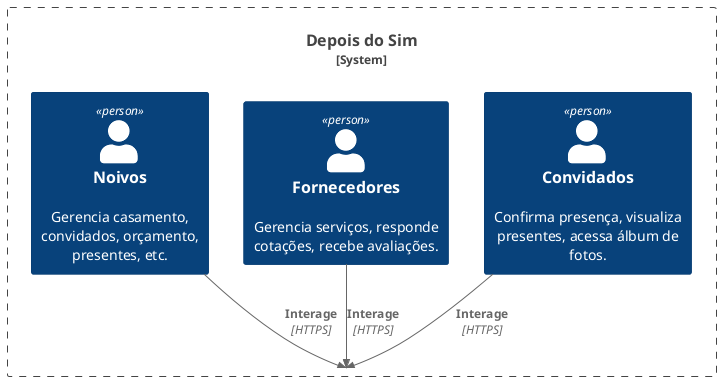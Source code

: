 @startuml
!include <c4/C4_Context>

System_Boundary(c1, "Depois do Sim") {
  Person(user, "Noivos", "Gerencia casamento, convidados, orçamento, presentes, etc.")
  Person(supplier, "Fornecedores", "Gerencia serviços, responde cotações, recebe avaliações.")
  Person(guest, "Convidados", "Confirma presença, visualiza presentes, acessa álbum de fotos.")

  Rel(user, c1, "Interage", "HTTPS")
  Rel(supplier, c1, "Interage", "HTTPS")
  Rel(guest, c1, "Interage", "HTTPS")
}
@enduml